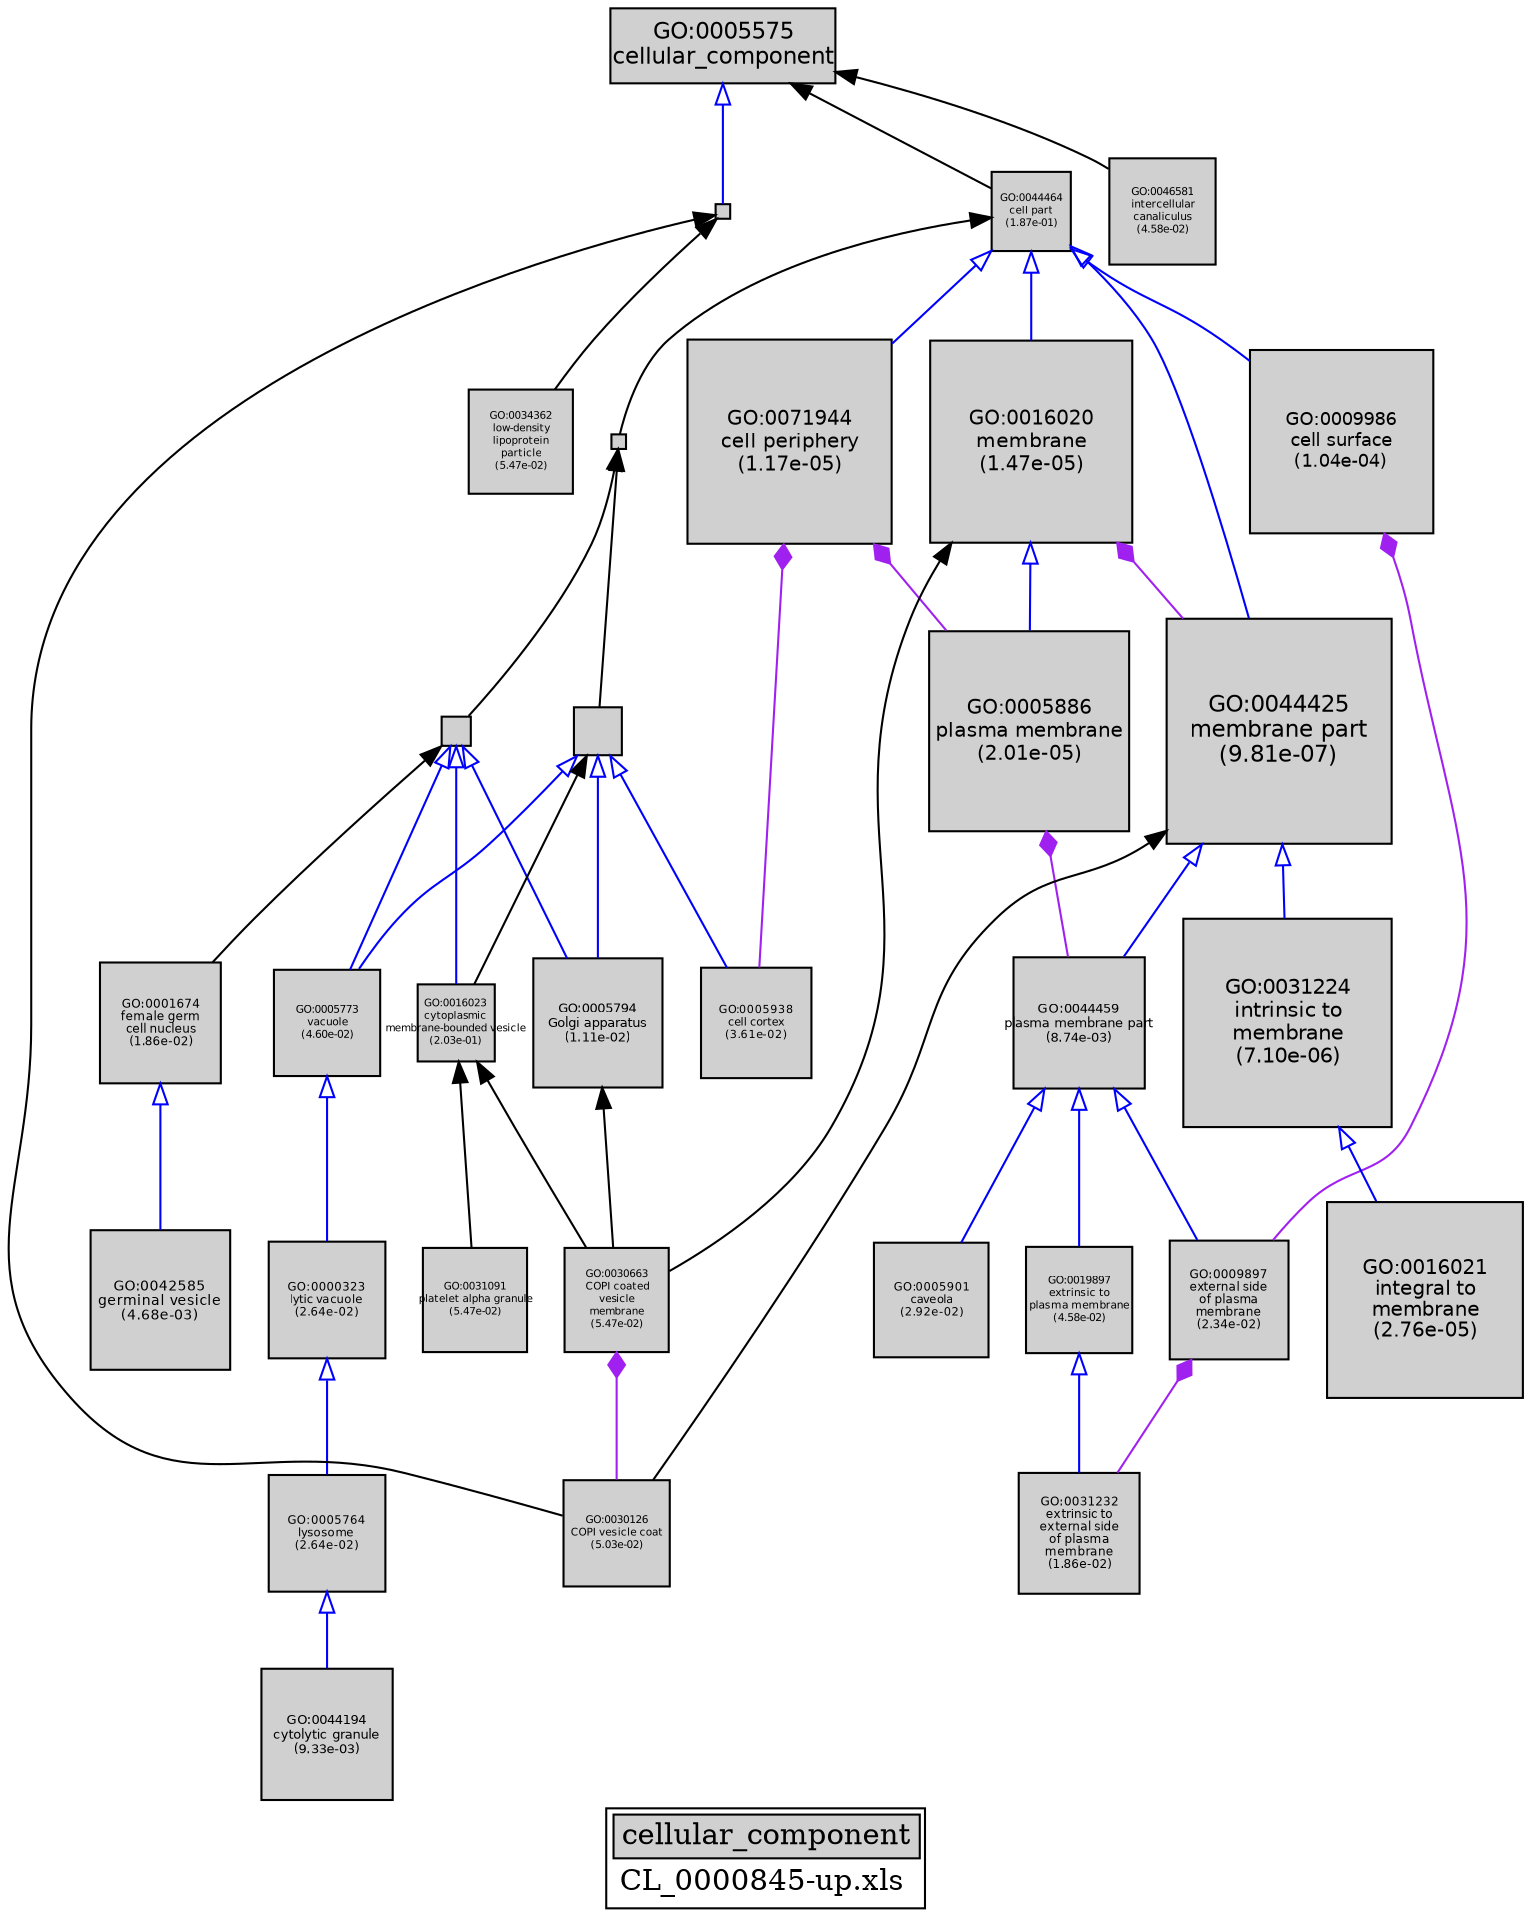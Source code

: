 digraph "cellular_component" {
graph [ bgcolor = "#FFFFFF", label = <<TABLE COLOR="black" BGCOLOR="white"><TR><TD COLSPAN="2" BGCOLOR="#D0D0D0"><FONT COLOR="black">cellular_component</FONT></TD></TR><TR><TD BORDER="0">CL_0000845-up.xls</TD></TR></TABLE>> ];
node [ fontname = "Helvetica" ];

subgraph "nodes" {

node [ style = "filled", fixedsize = "true", width = 1, shape = "box", fontsize = 9, fillcolor = "#D0D0D0", fontcolor = "black", color = "black" ];

"GO:0043231" [ URL = "#GO:0043231", label = "", width = 0.199979262308, shape = "box", height = 0.199979262308 ];
"GO:0009986" [ URL = "#GO:0009986", label = <<TABLE BORDER="0"><TR><TD>GO:0009986<BR/>cell surface<BR/>(1.04e-04)</TD></TR></TABLE>>, width = 1.22299820706, shape = "box", fontsize = 8.80558709083, height = 1.22299820706 ];
"GO:0019897" [ URL = "#GO:0019897", label = <<TABLE BORDER="0"><TR><TD>GO:0019897<BR/>extrinsic to<BR/>plasma membrane<BR/>(4.58e-02)</TD></TR></TABLE>>, width = 0.713519945995, shape = "box", fontsize = 5.13734361116, height = 0.713519945995 ];
"GO:0009897" [ URL = "#GO:0009897", label = <<TABLE BORDER="0"><TR><TD>GO:0009897<BR/>external side<BR/>of plasma<BR/>membrane<BR/>(2.34e-02)</TD></TR></TABLE>>, width = 0.786347376905, shape = "box", fontsize = 5.66170111372, height = 0.786347376905 ];
"GO:0042585" [ URL = "#GO:0042585", label = <<TABLE BORDER="0"><TR><TD>GO:0042585<BR/>germinal vesicle<BR/>(4.68e-03)</TD></TR></TABLE>>, width = 0.937375593002, shape = "box", fontsize = 6.74910426962, height = 0.937375593002 ];
"GO:0034362" [ URL = "#GO:0034362", label = <<TABLE BORDER="0"><TR><TD>GO:0034362<BR/>low-density<BR/>lipoprotein<BR/>particle<BR/>(5.47e-02)</TD></TR></TABLE>>, width = 0.693126090258, shape = "box", fontsize = 5.0, height = 0.693126090258 ];
"GO:0044444" [ URL = "#GO:0044444", label = "", width = 0.326319110255, shape = "box", height = 0.326319110255 ];
"GO:0000323" [ URL = "#GO:0000323", label = <<TABLE BORDER="0"><TR><TD>GO:0000323<BR/>lytic vacuole<BR/>(2.64e-02)</TD></TR></TABLE>>, width = 0.773673098102, shape = "box", fontsize = 5.57044630633, height = 0.773673098102 ];
"GO:0005886" [ URL = "#GO:0005886", label = <<TABLE BORDER="0"><TR><TD>GO:0005886<BR/>plasma membrane<BR/>(2.01e-05)</TD></TR></TABLE>>, width = 1.32695035395, shape = "box", fontsize = 9.55404254843, height = 1.32695035395 ];
"GO:0071944" [ URL = "#GO:0071944", label = <<TABLE BORDER="0"><TR><TD>GO:0071944<BR/>cell periphery<BR/>(1.17e-05)</TD></TR></TABLE>>, width = 1.35977183061, shape = "box", fontsize = 9.79035718036, height = 1.35977183061 ];
"GO:0030663" [ URL = "#GO:0030663", label = <<TABLE BORDER="0"><TR><TD>GO:0030663<BR/>COPI coated<BR/>vesicle<BR/>membrane<BR/>(5.47e-02)</TD></TR></TABLE>>, width = 0.693126090258, shape = "box", fontsize = 5.0, height = 0.693126090258 ];
"GO:0032991" [ URL = "#GO:0032991", label = "", width = 0.100024591557, shape = "box", height = 0.100024591557 ];
"GO:0031224" [ URL = "#GO:0031224", label = <<TABLE BORDER="0"><TR><TD>GO:0031224<BR/>intrinsic to<BR/>membrane<BR/>(7.10e-06)</TD></TR></TABLE>>, width = 1.38913840135, shape = "box", fontsize = 10.0017964897, height = 1.38913840135 ];
"GO:0031091" [ URL = "#GO:0031091", label = <<TABLE BORDER="0"><TR><TD>GO:0031091<BR/>platelet alpha granule<BR/>(5.47e-02)</TD></TR></TABLE>>, width = 0.693126090258, shape = "box", fontsize = 5.0, height = 0.693126090258 ];
"GO:0001674" [ URL = "#GO:0001674", label = <<TABLE BORDER="0"><TR><TD>GO:0001674<BR/>female germ<BR/>cell nucleus<BR/>(1.86e-02)</TD></TR></TABLE>>, width = 0.809524202248, shape = "box", fontsize = 5.82857425619, height = 0.809524202248 ];
"GO:0016020" [ URL = "#GO:0016020", label = <<TABLE BORDER="0"><TR><TD>GO:0016020<BR/>membrane<BR/>(1.47e-05)</TD></TR></TABLE>>, width = 1.34621601353, shape = "box", fontsize = 9.69275529743, height = 1.34621601353 ];
"GO:0046581" [ URL = "#GO:0046581", label = <<TABLE BORDER="0"><TR><TD>GO:0046581<BR/>intercellular<BR/>canaliculus<BR/>(4.58e-02)</TD></TR></TABLE>>, width = 0.713583743442, shape = "box", fontsize = 5.13780295279, height = 0.713583743442 ];
"GO:0005764" [ URL = "#GO:0005764", label = <<TABLE BORDER="0"><TR><TD>GO:0005764<BR/>lysosome<BR/>(2.64e-02)</TD></TR></TABLE>>, width = 0.773673098102, shape = "box", fontsize = 5.57044630633, height = 0.773673098102 ];
"GO:0005901" [ URL = "#GO:0005901", label = <<TABLE BORDER="0"><TR><TD>GO:0005901<BR/>caveola<BR/>(2.92e-02)</TD></TR></TABLE>>, width = 0.762990936979, shape = "box", fontsize = 5.49353474625, height = 0.762990936979 ];
"GO:0030126" [ URL = "#GO:0030126", label = <<TABLE BORDER="0"><TR><TD>GO:0030126<BR/>COPI vesicle coat<BR/>(5.03e-02)</TD></TR></TABLE>>, width = 0.702951666005, shape = "box", fontsize = 5.06125199524, height = 0.702951666005 ];
"GO:0005938" [ URL = "#GO:0005938", label = <<TABLE BORDER="0"><TR><TD>GO:0005938<BR/>cell cortex<BR/>(3.61e-02)</TD></TR></TABLE>>, width = 0.740154188393, shape = "box", fontsize = 5.32911015643, height = 0.740154188393 ];
"GO:0005794" [ URL = "#GO:0005794", label = <<TABLE BORDER="0"><TR><TD>GO:0005794<BR/>Golgi apparatus<BR/>(1.11e-02)</TD></TR></TABLE>>, width = 0.859720549797, shape = "box", fontsize = 6.18998795854, height = 0.859720549797 ];
"GO:0044459" [ URL = "#GO:0044459", label = <<TABLE BORDER="0"><TR><TD>GO:0044459<BR/>plasma membrane part<BR/>(8.74e-03)</TD></TR></TABLE>>, width = 0.88171607097, shape = "box", fontsize = 6.34835571098, height = 0.88171607097 ];
"GO:0031232" [ URL = "#GO:0031232", label = <<TABLE BORDER="0"><TR><TD>GO:0031232<BR/>extrinsic to<BR/>external side<BR/>of plasma<BR/>membrane<BR/>(1.86e-02)</TD></TR></TABLE>>, width = 0.809524202248, shape = "box", fontsize = 5.82857425619, height = 0.809524202248 ];
"GO:0044464" [ URL = "#GO:0044464", label = <<TABLE BORDER="0"><TR><TD>GO:0044464<BR/>cell part<BR/>(1.87e-01)</TD></TR></TABLE>>, width = 0.530865919434, shape = "box", fontsize = 5.0, height = 0.530865919434 ];
"GO:0044425" [ URL = "#GO:0044425", label = <<TABLE BORDER="0"><TR><TD>GO:0044425<BR/>membrane part<BR/>(9.81e-07)</TD></TR></TABLE>>, width = 1.5, shape = "box", fontsize = 10.8, height = 1.5 ];
"GO:0016021" [ URL = "#GO:0016021", label = <<TABLE BORDER="0"><TR><TD>GO:0016021<BR/>integral to<BR/>membrane<BR/>(2.76e-05)</TD></TR></TABLE>>, width = 1.30765352445, shape = "box", fontsize = 9.41510537601, height = 1.30765352445 ];
"GO:0044194" [ URL = "#GO:0044194", label = <<TABLE BORDER="0"><TR><TD>GO:0044194<BR/>cytolytic granule<BR/>(9.33e-03)</TD></TR></TABLE>>, width = 0.875679489843, shape = "box", fontsize = 6.30489232687, height = 0.875679489843 ];
"GO:0005773" [ URL = "#GO:0005773", label = <<TABLE BORDER="0"><TR><TD>GO:0005773<BR/>vacuole<BR/>(4.60e-02)</TD></TR></TABLE>>, width = 0.713239312979, shape = "box", fontsize = 5.13532305345, height = 0.713239312979 ];
"GO:0016023" [ URL = "#GO:0016023", label = <<TABLE BORDER="0"><TR><TD>GO:0016023<BR/>cytoplasmic<BR/>membrane-bounded vesicle<BR/>(2.03e-01)</TD></TR></TABLE>>, width = 0.517730729742, shape = "box", fontsize = 5.0, height = 0.517730729742 ];
"GO:0044424" [ URL = "#GO:0044424", label = "", width = 0.103443190942, shape = "box", height = 0.103443190942 ];
"GO:0005575" [ URL = "#GO:0005575", label = <<TABLE BORDER="0"><TR><TD>GO:0005575<BR/>cellular_component</TD></TR></TABLE>>, width = 1.5, shape = "box", fontsize = 10.8 ];
}
subgraph "edges" {


edge [ dir = "back", weight = 1 ];
subgraph "regulates" {


edge [ color = "cyan", arrowtail = "none" ];
subgraph "positive" {


edge [ color = "green", arrowtail = "vee" ];
}
subgraph "negative" {


edge [ color = "red", arrowtail = "tee" ];
}
}
subgraph "part_of" {


edge [ color = "purple", arrowtail = "diamond", weight = 2.5 ];
"GO:0009897" -> "GO:0031232";
"GO:0071944" -> "GO:0005938";
"GO:0071944" -> "GO:0005886";
"GO:0030663" -> "GO:0030126";
"GO:0005886" -> "GO:0044459";
"GO:0009986" -> "GO:0009897";
"GO:0016020" -> "GO:0044425";
}
subgraph "is_a" {


edge [ color = "blue", arrowtail = "empty", weight = 5.0 ];
"GO:0044444" -> "GO:0005773";
"GO:0044464" -> "GO:0044425";
"GO:0044444" -> "GO:0005794";
"GO:0044425" -> "GO:0044459";
"GO:0044459" -> "GO:0005901";
"GO:0044425" -> "GO:0031224";
"GO:0044464" -> "GO:0016020";
"GO:0000323" -> "GO:0005764";
"GO:0001674" -> "GO:0042585";
"GO:0044464" -> "GO:0009986";
"GO:0019897" -> "GO:0031232";
"GO:0016020" -> "GO:0005886";
"GO:0043231" -> "GO:0005794";
"GO:0005764" -> "GO:0044194";
"GO:0043231" -> "GO:0005773";
"GO:0005773" -> "GO:0000323";
"GO:0044464" -> "GO:0071944";
"GO:0044444" -> "GO:0005938";
"GO:0005575" -> "GO:0032991";
"GO:0031224" -> "GO:0016021";
"GO:0044459" -> "GO:0009897";
"GO:0044459" -> "GO:0019897";
"GO:0043231" -> "GO:0016023";
}
"GO:0044424" -> "GO:0043231";
"GO:0016020" -> "GO:0030663";
"GO:0016023" -> "GO:0030663";
"GO:0044444" -> "GO:0016023";
"GO:0005794" -> "GO:0030663";
"GO:0044425" -> "GO:0030126";
"GO:0043231" -> "GO:0001674";
"GO:0005575" -> "GO:0046581";
"GO:0032991" -> "GO:0030126";
"GO:0016023" -> "GO:0031091";
"GO:0044424" -> "GO:0044444";
"GO:0032991" -> "GO:0034362";
"GO:0044464" -> "GO:0044424";
"GO:0005575" -> "GO:0044464";
}
}
